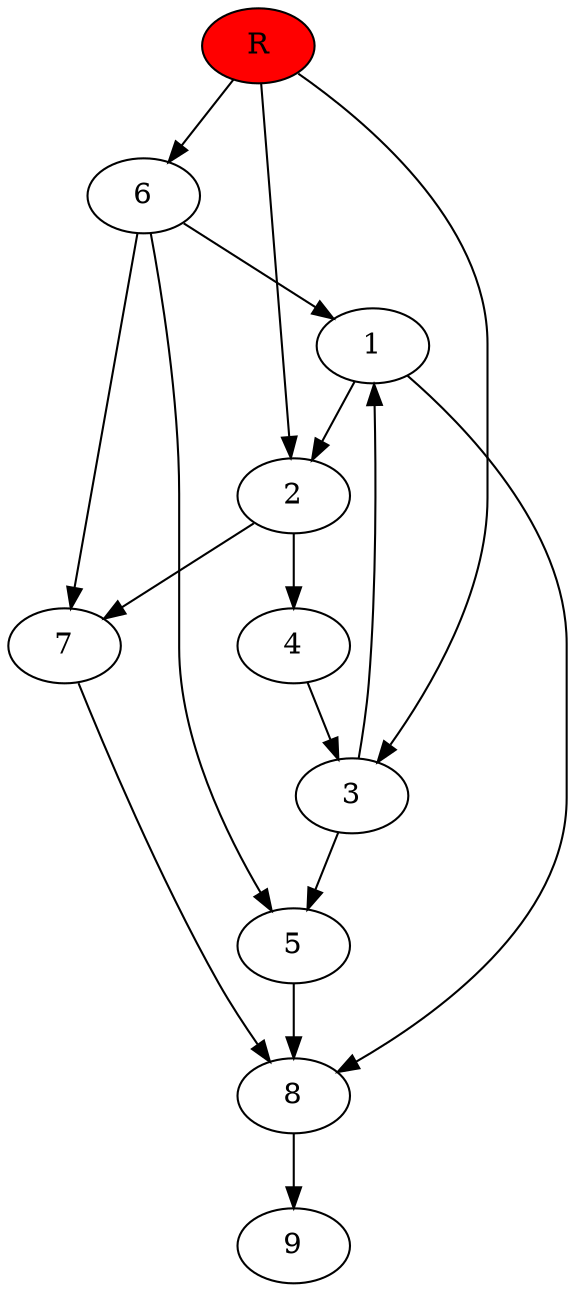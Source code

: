 digraph prb31721 {
	1
	2
	3
	4
	5
	6
	7
	8
	R [fillcolor="#ff0000" style=filled]
	1 -> 2
	1 -> 8
	2 -> 4
	2 -> 7
	3 -> 1
	3 -> 5
	4 -> 3
	5 -> 8
	6 -> 1
	6 -> 5
	6 -> 7
	7 -> 8
	8 -> 9
	R -> 2
	R -> 3
	R -> 6
}
